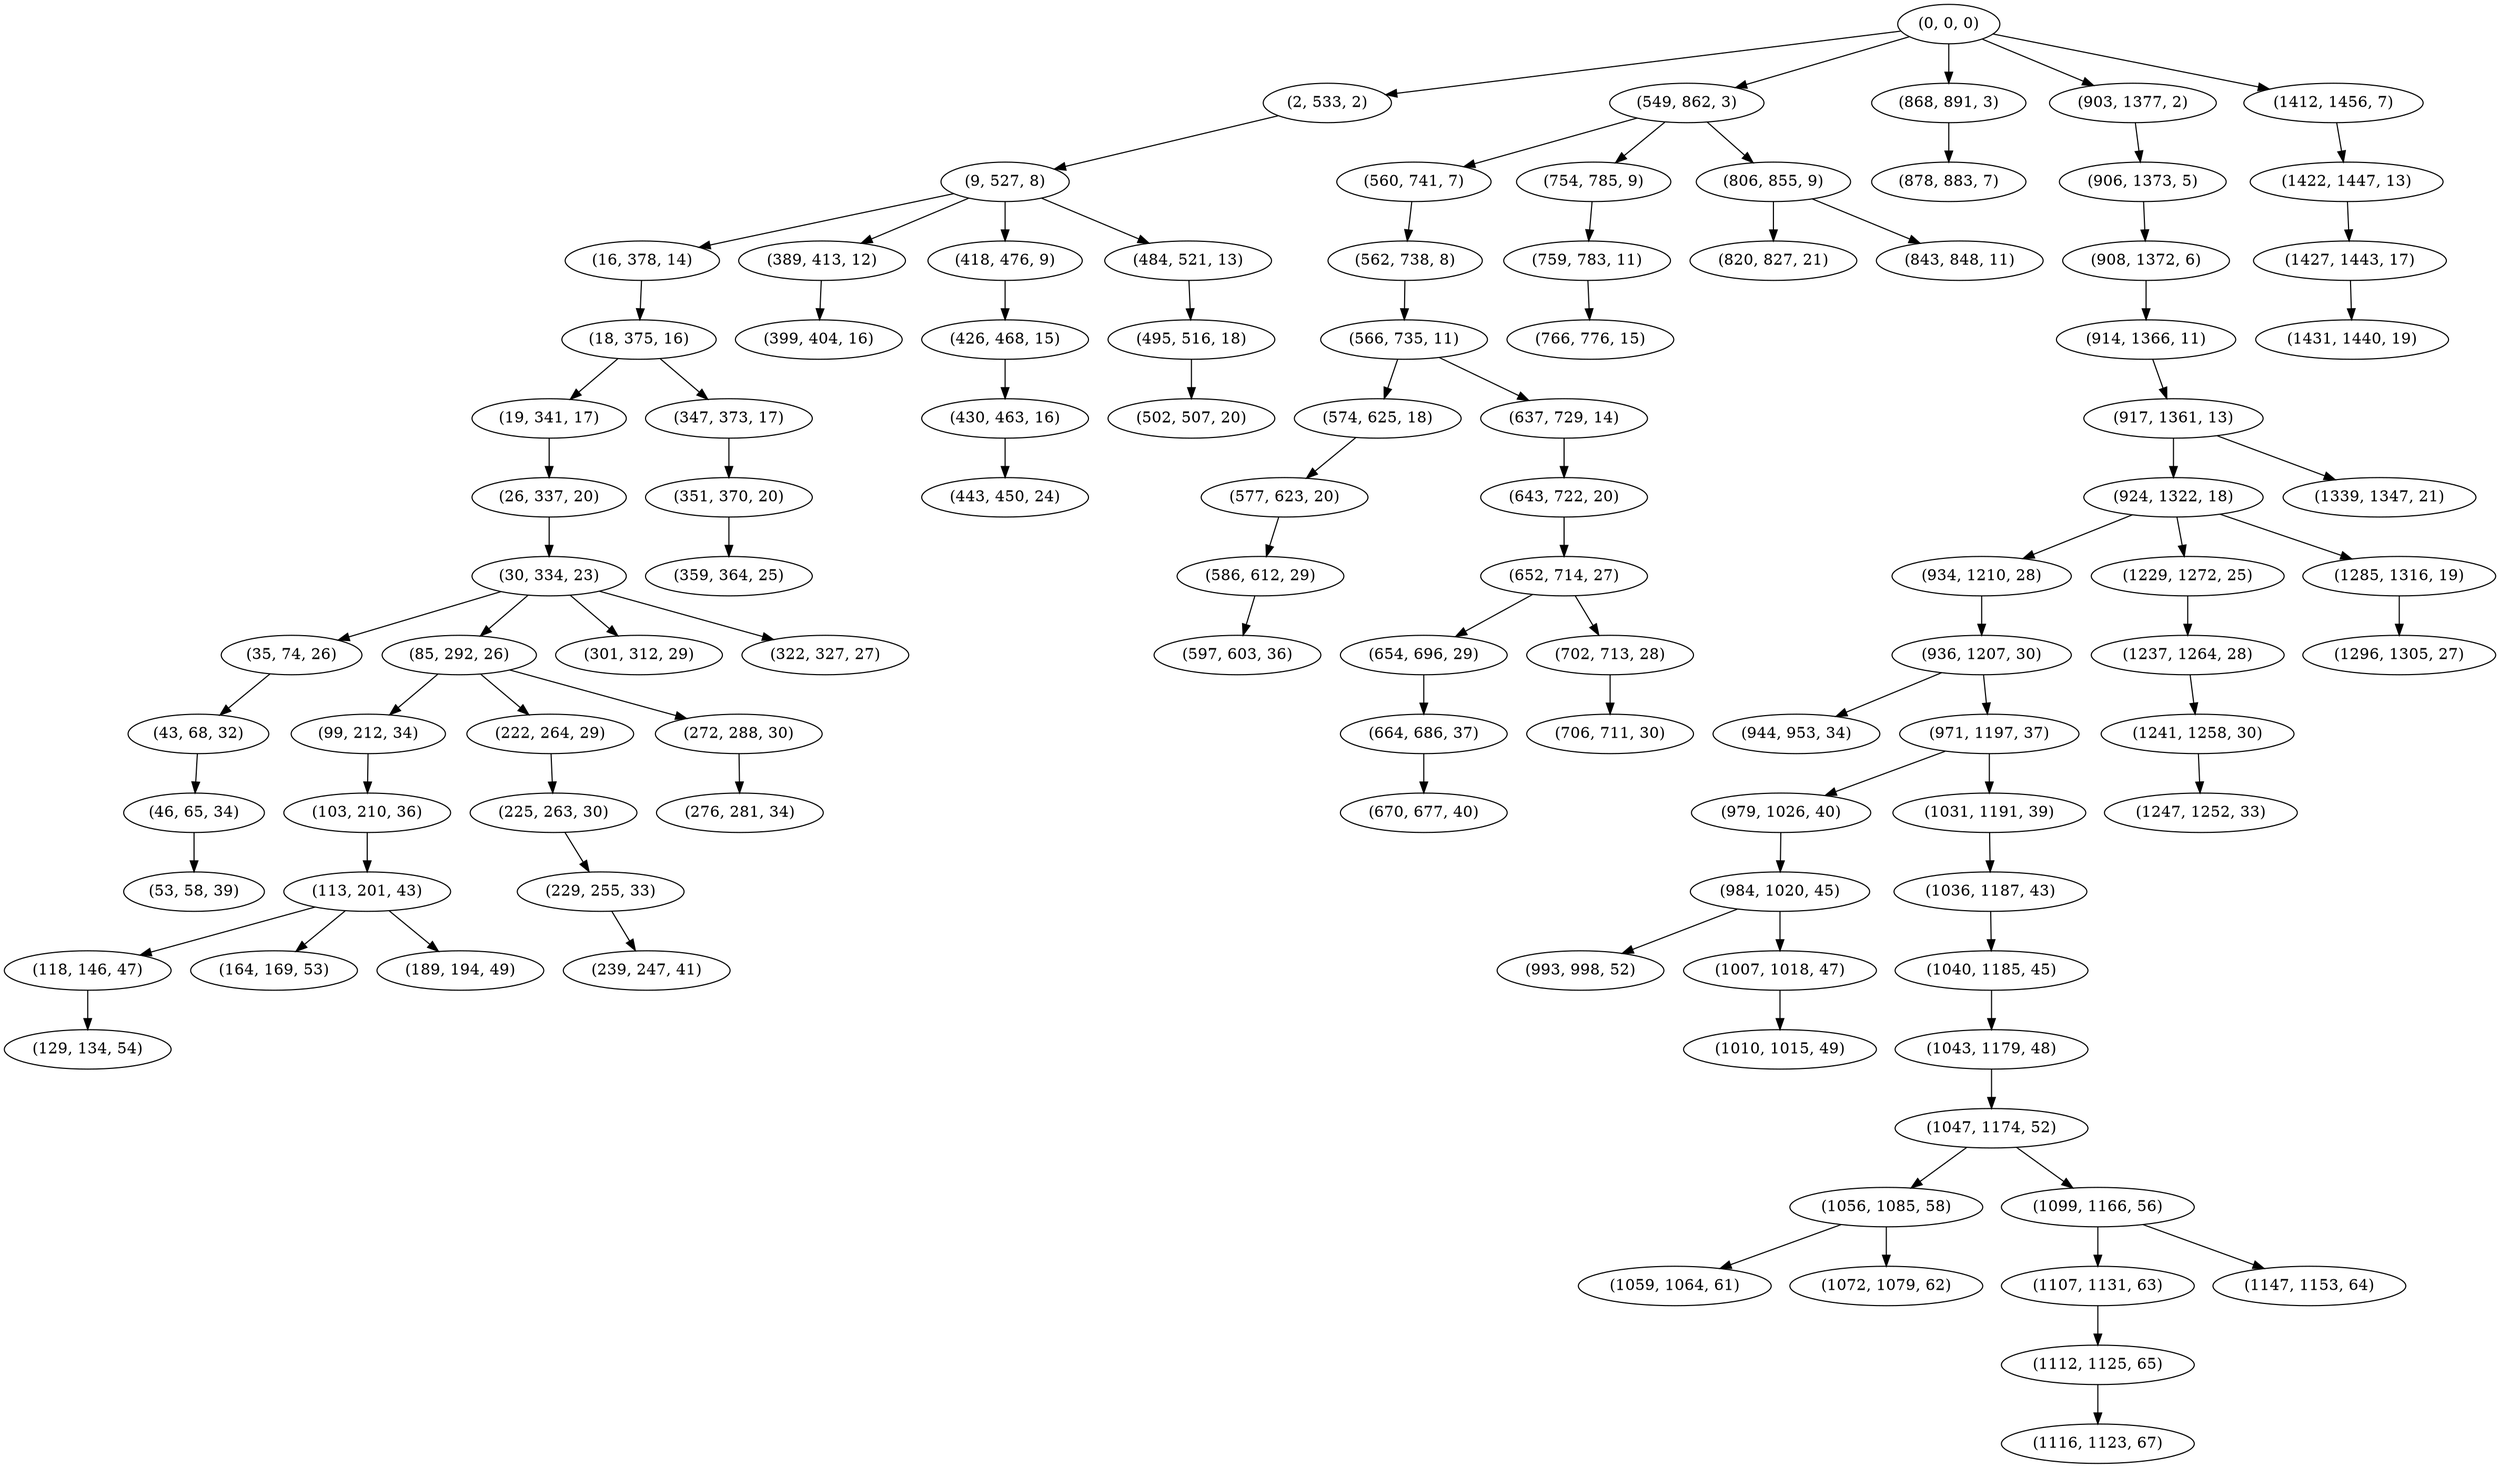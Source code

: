 digraph tree {
    "(0, 0, 0)";
    "(2, 533, 2)";
    "(9, 527, 8)";
    "(16, 378, 14)";
    "(18, 375, 16)";
    "(19, 341, 17)";
    "(26, 337, 20)";
    "(30, 334, 23)";
    "(35, 74, 26)";
    "(43, 68, 32)";
    "(46, 65, 34)";
    "(53, 58, 39)";
    "(85, 292, 26)";
    "(99, 212, 34)";
    "(103, 210, 36)";
    "(113, 201, 43)";
    "(118, 146, 47)";
    "(129, 134, 54)";
    "(164, 169, 53)";
    "(189, 194, 49)";
    "(222, 264, 29)";
    "(225, 263, 30)";
    "(229, 255, 33)";
    "(239, 247, 41)";
    "(272, 288, 30)";
    "(276, 281, 34)";
    "(301, 312, 29)";
    "(322, 327, 27)";
    "(347, 373, 17)";
    "(351, 370, 20)";
    "(359, 364, 25)";
    "(389, 413, 12)";
    "(399, 404, 16)";
    "(418, 476, 9)";
    "(426, 468, 15)";
    "(430, 463, 16)";
    "(443, 450, 24)";
    "(484, 521, 13)";
    "(495, 516, 18)";
    "(502, 507, 20)";
    "(549, 862, 3)";
    "(560, 741, 7)";
    "(562, 738, 8)";
    "(566, 735, 11)";
    "(574, 625, 18)";
    "(577, 623, 20)";
    "(586, 612, 29)";
    "(597, 603, 36)";
    "(637, 729, 14)";
    "(643, 722, 20)";
    "(652, 714, 27)";
    "(654, 696, 29)";
    "(664, 686, 37)";
    "(670, 677, 40)";
    "(702, 713, 28)";
    "(706, 711, 30)";
    "(754, 785, 9)";
    "(759, 783, 11)";
    "(766, 776, 15)";
    "(806, 855, 9)";
    "(820, 827, 21)";
    "(843, 848, 11)";
    "(868, 891, 3)";
    "(878, 883, 7)";
    "(903, 1377, 2)";
    "(906, 1373, 5)";
    "(908, 1372, 6)";
    "(914, 1366, 11)";
    "(917, 1361, 13)";
    "(924, 1322, 18)";
    "(934, 1210, 28)";
    "(936, 1207, 30)";
    "(944, 953, 34)";
    "(971, 1197, 37)";
    "(979, 1026, 40)";
    "(984, 1020, 45)";
    "(993, 998, 52)";
    "(1007, 1018, 47)";
    "(1010, 1015, 49)";
    "(1031, 1191, 39)";
    "(1036, 1187, 43)";
    "(1040, 1185, 45)";
    "(1043, 1179, 48)";
    "(1047, 1174, 52)";
    "(1056, 1085, 58)";
    "(1059, 1064, 61)";
    "(1072, 1079, 62)";
    "(1099, 1166, 56)";
    "(1107, 1131, 63)";
    "(1112, 1125, 65)";
    "(1116, 1123, 67)";
    "(1147, 1153, 64)";
    "(1229, 1272, 25)";
    "(1237, 1264, 28)";
    "(1241, 1258, 30)";
    "(1247, 1252, 33)";
    "(1285, 1316, 19)";
    "(1296, 1305, 27)";
    "(1339, 1347, 21)";
    "(1412, 1456, 7)";
    "(1422, 1447, 13)";
    "(1427, 1443, 17)";
    "(1431, 1440, 19)";
    "(0, 0, 0)" -> "(2, 533, 2)";
    "(0, 0, 0)" -> "(549, 862, 3)";
    "(0, 0, 0)" -> "(868, 891, 3)";
    "(0, 0, 0)" -> "(903, 1377, 2)";
    "(0, 0, 0)" -> "(1412, 1456, 7)";
    "(2, 533, 2)" -> "(9, 527, 8)";
    "(9, 527, 8)" -> "(16, 378, 14)";
    "(9, 527, 8)" -> "(389, 413, 12)";
    "(9, 527, 8)" -> "(418, 476, 9)";
    "(9, 527, 8)" -> "(484, 521, 13)";
    "(16, 378, 14)" -> "(18, 375, 16)";
    "(18, 375, 16)" -> "(19, 341, 17)";
    "(18, 375, 16)" -> "(347, 373, 17)";
    "(19, 341, 17)" -> "(26, 337, 20)";
    "(26, 337, 20)" -> "(30, 334, 23)";
    "(30, 334, 23)" -> "(35, 74, 26)";
    "(30, 334, 23)" -> "(85, 292, 26)";
    "(30, 334, 23)" -> "(301, 312, 29)";
    "(30, 334, 23)" -> "(322, 327, 27)";
    "(35, 74, 26)" -> "(43, 68, 32)";
    "(43, 68, 32)" -> "(46, 65, 34)";
    "(46, 65, 34)" -> "(53, 58, 39)";
    "(85, 292, 26)" -> "(99, 212, 34)";
    "(85, 292, 26)" -> "(222, 264, 29)";
    "(85, 292, 26)" -> "(272, 288, 30)";
    "(99, 212, 34)" -> "(103, 210, 36)";
    "(103, 210, 36)" -> "(113, 201, 43)";
    "(113, 201, 43)" -> "(118, 146, 47)";
    "(113, 201, 43)" -> "(164, 169, 53)";
    "(113, 201, 43)" -> "(189, 194, 49)";
    "(118, 146, 47)" -> "(129, 134, 54)";
    "(222, 264, 29)" -> "(225, 263, 30)";
    "(225, 263, 30)" -> "(229, 255, 33)";
    "(229, 255, 33)" -> "(239, 247, 41)";
    "(272, 288, 30)" -> "(276, 281, 34)";
    "(347, 373, 17)" -> "(351, 370, 20)";
    "(351, 370, 20)" -> "(359, 364, 25)";
    "(389, 413, 12)" -> "(399, 404, 16)";
    "(418, 476, 9)" -> "(426, 468, 15)";
    "(426, 468, 15)" -> "(430, 463, 16)";
    "(430, 463, 16)" -> "(443, 450, 24)";
    "(484, 521, 13)" -> "(495, 516, 18)";
    "(495, 516, 18)" -> "(502, 507, 20)";
    "(549, 862, 3)" -> "(560, 741, 7)";
    "(549, 862, 3)" -> "(754, 785, 9)";
    "(549, 862, 3)" -> "(806, 855, 9)";
    "(560, 741, 7)" -> "(562, 738, 8)";
    "(562, 738, 8)" -> "(566, 735, 11)";
    "(566, 735, 11)" -> "(574, 625, 18)";
    "(566, 735, 11)" -> "(637, 729, 14)";
    "(574, 625, 18)" -> "(577, 623, 20)";
    "(577, 623, 20)" -> "(586, 612, 29)";
    "(586, 612, 29)" -> "(597, 603, 36)";
    "(637, 729, 14)" -> "(643, 722, 20)";
    "(643, 722, 20)" -> "(652, 714, 27)";
    "(652, 714, 27)" -> "(654, 696, 29)";
    "(652, 714, 27)" -> "(702, 713, 28)";
    "(654, 696, 29)" -> "(664, 686, 37)";
    "(664, 686, 37)" -> "(670, 677, 40)";
    "(702, 713, 28)" -> "(706, 711, 30)";
    "(754, 785, 9)" -> "(759, 783, 11)";
    "(759, 783, 11)" -> "(766, 776, 15)";
    "(806, 855, 9)" -> "(820, 827, 21)";
    "(806, 855, 9)" -> "(843, 848, 11)";
    "(868, 891, 3)" -> "(878, 883, 7)";
    "(903, 1377, 2)" -> "(906, 1373, 5)";
    "(906, 1373, 5)" -> "(908, 1372, 6)";
    "(908, 1372, 6)" -> "(914, 1366, 11)";
    "(914, 1366, 11)" -> "(917, 1361, 13)";
    "(917, 1361, 13)" -> "(924, 1322, 18)";
    "(917, 1361, 13)" -> "(1339, 1347, 21)";
    "(924, 1322, 18)" -> "(934, 1210, 28)";
    "(924, 1322, 18)" -> "(1229, 1272, 25)";
    "(924, 1322, 18)" -> "(1285, 1316, 19)";
    "(934, 1210, 28)" -> "(936, 1207, 30)";
    "(936, 1207, 30)" -> "(944, 953, 34)";
    "(936, 1207, 30)" -> "(971, 1197, 37)";
    "(971, 1197, 37)" -> "(979, 1026, 40)";
    "(971, 1197, 37)" -> "(1031, 1191, 39)";
    "(979, 1026, 40)" -> "(984, 1020, 45)";
    "(984, 1020, 45)" -> "(993, 998, 52)";
    "(984, 1020, 45)" -> "(1007, 1018, 47)";
    "(1007, 1018, 47)" -> "(1010, 1015, 49)";
    "(1031, 1191, 39)" -> "(1036, 1187, 43)";
    "(1036, 1187, 43)" -> "(1040, 1185, 45)";
    "(1040, 1185, 45)" -> "(1043, 1179, 48)";
    "(1043, 1179, 48)" -> "(1047, 1174, 52)";
    "(1047, 1174, 52)" -> "(1056, 1085, 58)";
    "(1047, 1174, 52)" -> "(1099, 1166, 56)";
    "(1056, 1085, 58)" -> "(1059, 1064, 61)";
    "(1056, 1085, 58)" -> "(1072, 1079, 62)";
    "(1099, 1166, 56)" -> "(1107, 1131, 63)";
    "(1099, 1166, 56)" -> "(1147, 1153, 64)";
    "(1107, 1131, 63)" -> "(1112, 1125, 65)";
    "(1112, 1125, 65)" -> "(1116, 1123, 67)";
    "(1229, 1272, 25)" -> "(1237, 1264, 28)";
    "(1237, 1264, 28)" -> "(1241, 1258, 30)";
    "(1241, 1258, 30)" -> "(1247, 1252, 33)";
    "(1285, 1316, 19)" -> "(1296, 1305, 27)";
    "(1412, 1456, 7)" -> "(1422, 1447, 13)";
    "(1422, 1447, 13)" -> "(1427, 1443, 17)";
    "(1427, 1443, 17)" -> "(1431, 1440, 19)";
}
